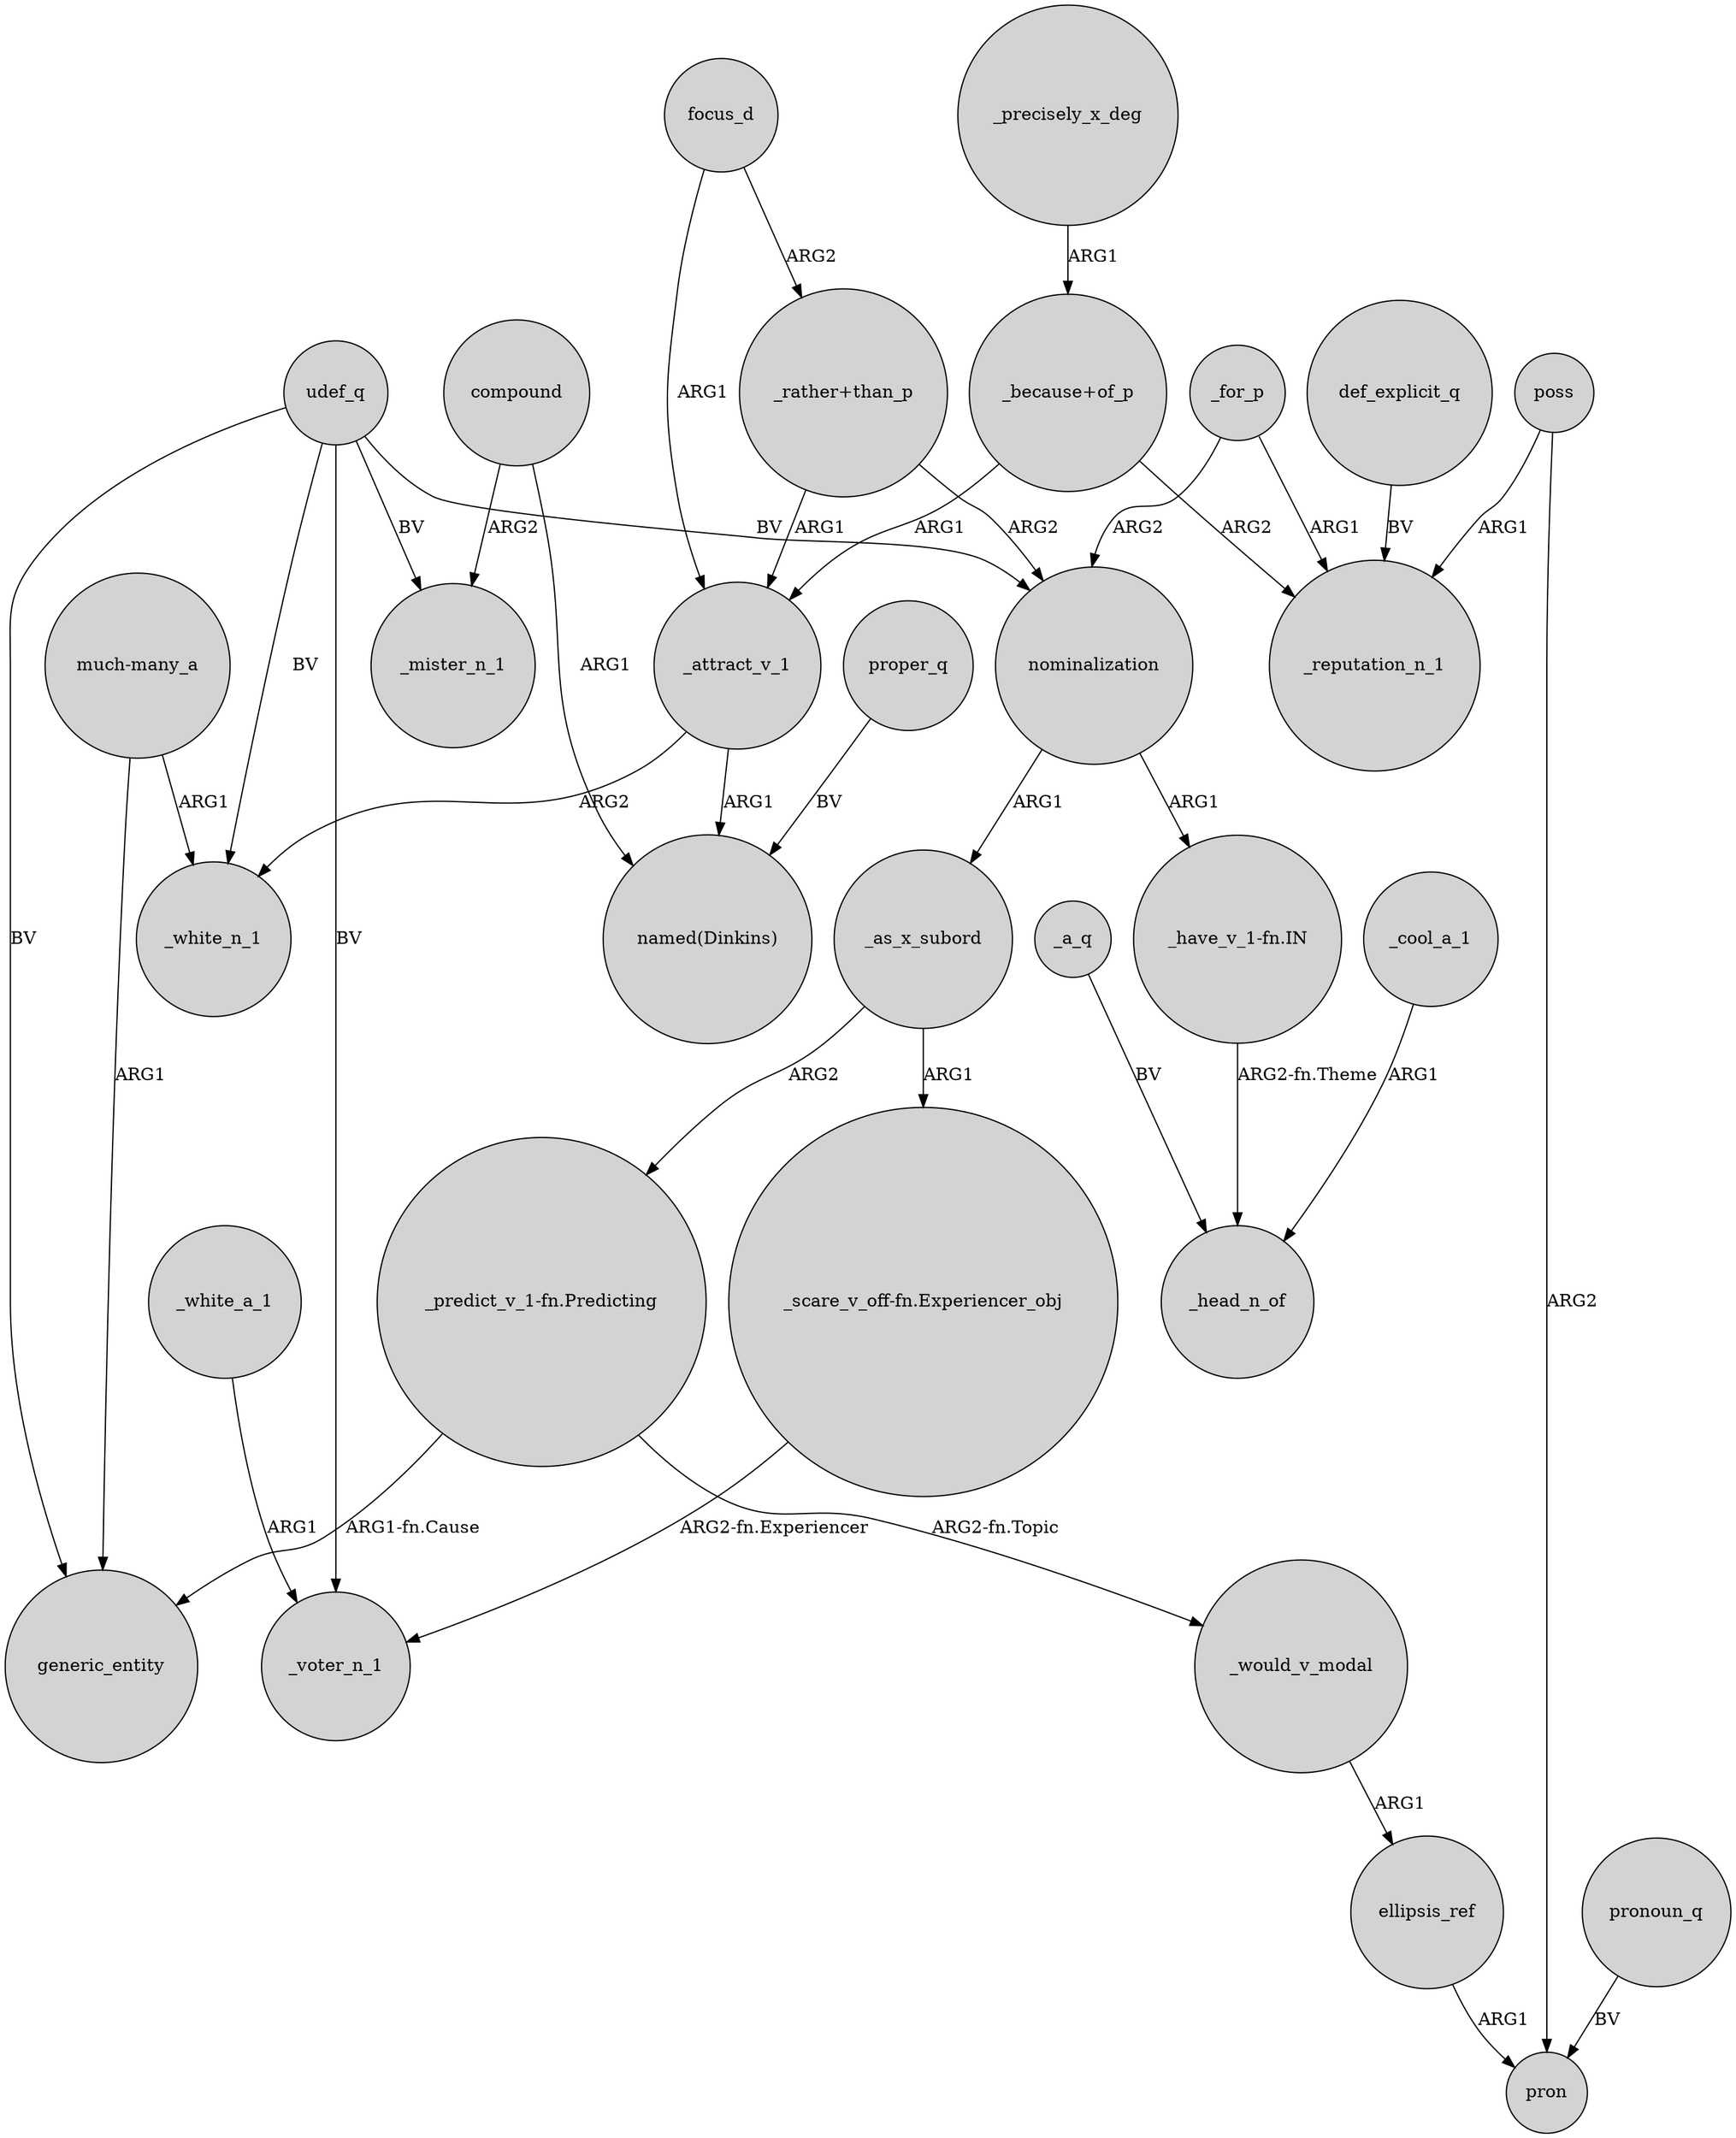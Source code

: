 digraph {
	node [shape=circle style=filled]
	"_predict_v_1-fn.Predicting" -> generic_entity [label="ARG1-fn.Cause"]
	"_have_v_1-fn.IN" -> _head_n_of [label="ARG2-fn.Theme"]
	udef_q -> generic_entity [label=BV]
	poss -> pron [label=ARG2]
	_attract_v_1 -> "named(Dinkins)" [label=ARG1]
	"much-many_a" -> generic_entity [label=ARG1]
	def_explicit_q -> _reputation_n_1 [label=BV]
	compound -> _mister_n_1 [label=ARG2]
	_for_p -> nominalization [label=ARG2]
	udef_q -> _mister_n_1 [label=BV]
	ellipsis_ref -> pron [label=ARG1]
	udef_q -> _white_n_1 [label=BV]
	"_because+of_p" -> _attract_v_1 [label=ARG1]
	nominalization -> "_have_v_1-fn.IN" [label=ARG1]
	poss -> _reputation_n_1 [label=ARG1]
	nominalization -> _as_x_subord [label=ARG1]
	"_rather+than_p" -> nominalization [label=ARG2]
	focus_d -> "_rather+than_p" [label=ARG2]
	"_scare_v_off-fn.Experiencer_obj" -> _voter_n_1 [label="ARG2-fn.Experiencer"]
	compound -> "named(Dinkins)" [label=ARG1]
	pronoun_q -> pron [label=BV]
	_precisely_x_deg -> "_because+of_p" [label=ARG1]
	_as_x_subord -> "_predict_v_1-fn.Predicting" [label=ARG2]
	udef_q -> _voter_n_1 [label=BV]
	_would_v_modal -> ellipsis_ref [label=ARG1]
	_white_a_1 -> _voter_n_1 [label=ARG1]
	udef_q -> nominalization [label=BV]
	_cool_a_1 -> _head_n_of [label=ARG1]
	_attract_v_1 -> _white_n_1 [label=ARG2]
	"_because+of_p" -> _reputation_n_1 [label=ARG2]
	focus_d -> _attract_v_1 [label=ARG1]
	"_rather+than_p" -> _attract_v_1 [label=ARG1]
	"_predict_v_1-fn.Predicting" -> _would_v_modal [label="ARG2-fn.Topic"]
	_for_p -> _reputation_n_1 [label=ARG1]
	"much-many_a" -> _white_n_1 [label=ARG1]
	_as_x_subord -> "_scare_v_off-fn.Experiencer_obj" [label=ARG1]
	_a_q -> _head_n_of [label=BV]
	proper_q -> "named(Dinkins)" [label=BV]
}
